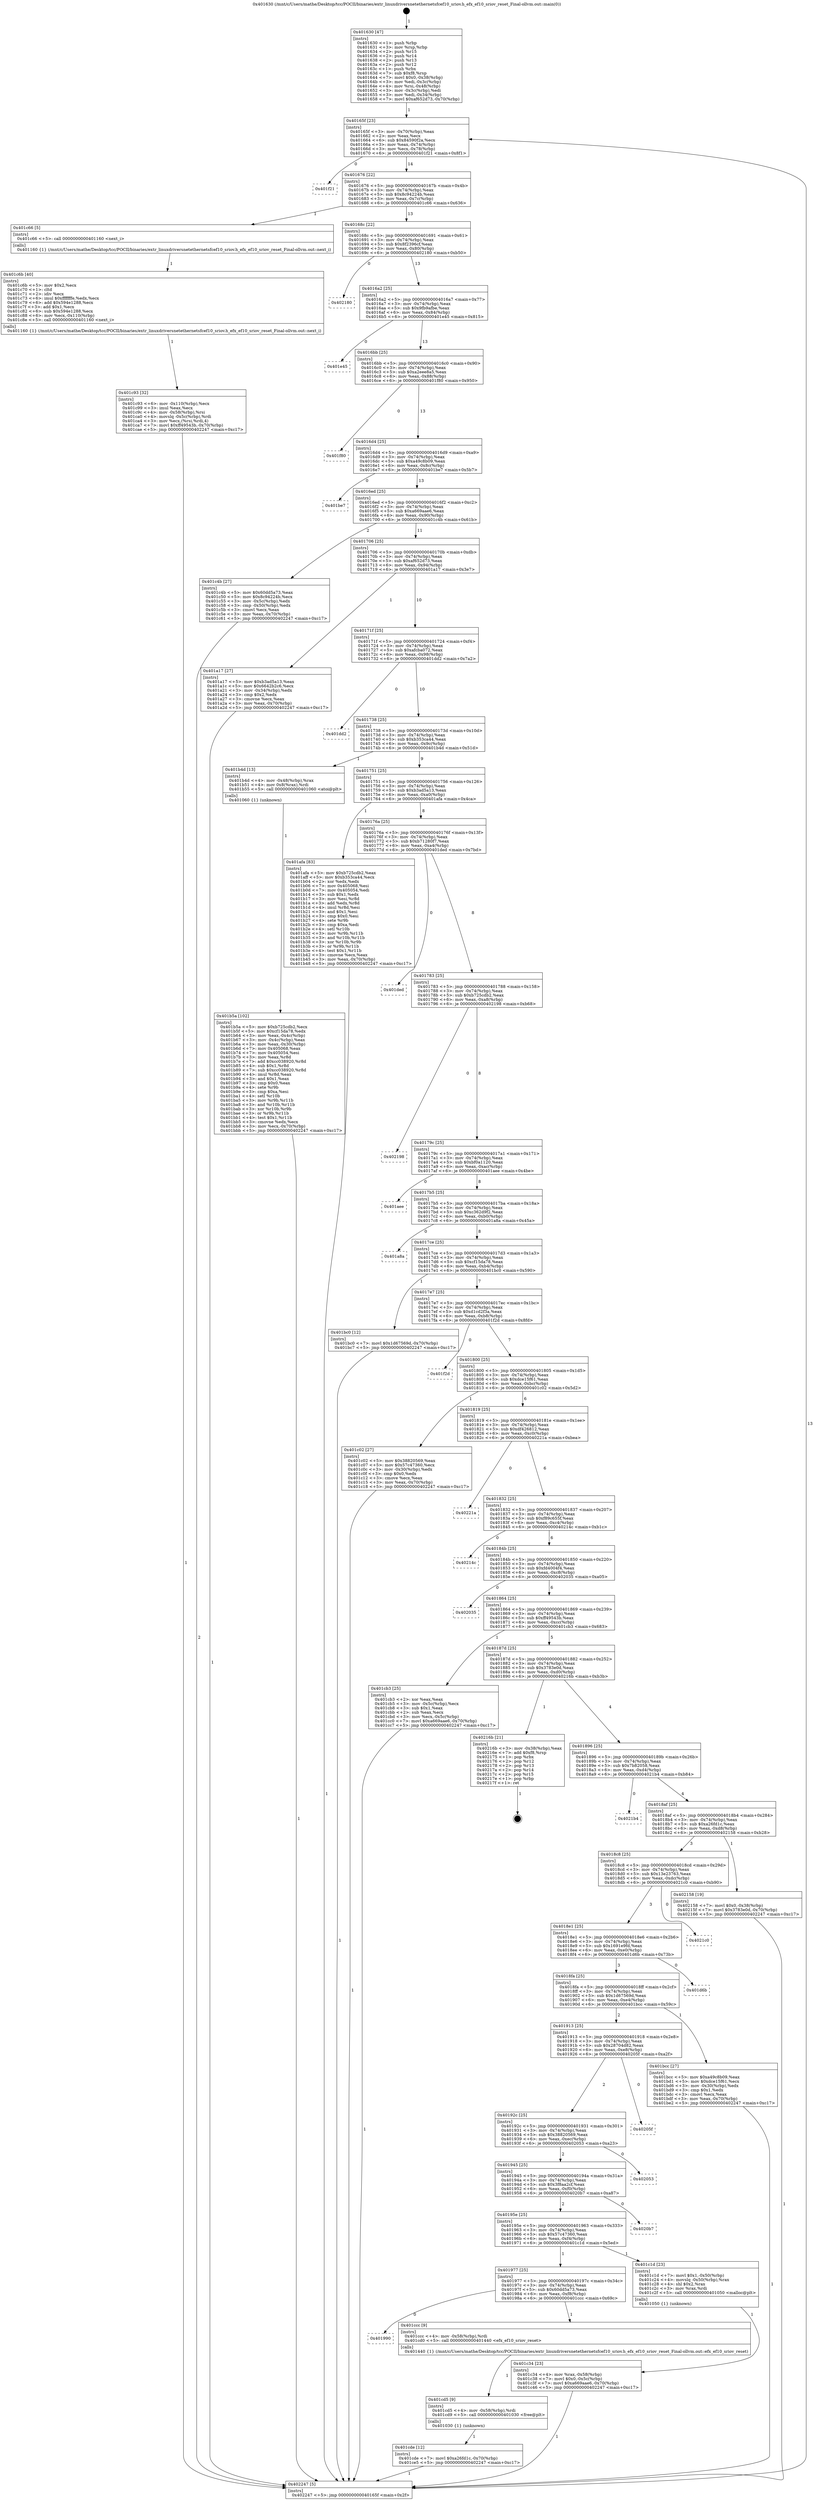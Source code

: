 digraph "0x401630" {
  label = "0x401630 (/mnt/c/Users/mathe/Desktop/tcc/POCII/binaries/extr_linuxdriversnetethernetsfcef10_sriov.h_efx_ef10_sriov_reset_Final-ollvm.out::main(0))"
  labelloc = "t"
  node[shape=record]

  Entry [label="",width=0.3,height=0.3,shape=circle,fillcolor=black,style=filled]
  "0x40165f" [label="{
     0x40165f [23]\l
     | [instrs]\l
     &nbsp;&nbsp;0x40165f \<+3\>: mov -0x70(%rbp),%eax\l
     &nbsp;&nbsp;0x401662 \<+2\>: mov %eax,%ecx\l
     &nbsp;&nbsp;0x401664 \<+6\>: sub $0x84590f2a,%ecx\l
     &nbsp;&nbsp;0x40166a \<+3\>: mov %eax,-0x74(%rbp)\l
     &nbsp;&nbsp;0x40166d \<+3\>: mov %ecx,-0x78(%rbp)\l
     &nbsp;&nbsp;0x401670 \<+6\>: je 0000000000401f21 \<main+0x8f1\>\l
  }"]
  "0x401f21" [label="{
     0x401f21\l
  }", style=dashed]
  "0x401676" [label="{
     0x401676 [22]\l
     | [instrs]\l
     &nbsp;&nbsp;0x401676 \<+5\>: jmp 000000000040167b \<main+0x4b\>\l
     &nbsp;&nbsp;0x40167b \<+3\>: mov -0x74(%rbp),%eax\l
     &nbsp;&nbsp;0x40167e \<+5\>: sub $0x8c94224b,%eax\l
     &nbsp;&nbsp;0x401683 \<+3\>: mov %eax,-0x7c(%rbp)\l
     &nbsp;&nbsp;0x401686 \<+6\>: je 0000000000401c66 \<main+0x636\>\l
  }"]
  Exit [label="",width=0.3,height=0.3,shape=circle,fillcolor=black,style=filled,peripheries=2]
  "0x401c66" [label="{
     0x401c66 [5]\l
     | [instrs]\l
     &nbsp;&nbsp;0x401c66 \<+5\>: call 0000000000401160 \<next_i\>\l
     | [calls]\l
     &nbsp;&nbsp;0x401160 \{1\} (/mnt/c/Users/mathe/Desktop/tcc/POCII/binaries/extr_linuxdriversnetethernetsfcef10_sriov.h_efx_ef10_sriov_reset_Final-ollvm.out::next_i)\l
  }"]
  "0x40168c" [label="{
     0x40168c [22]\l
     | [instrs]\l
     &nbsp;&nbsp;0x40168c \<+5\>: jmp 0000000000401691 \<main+0x61\>\l
     &nbsp;&nbsp;0x401691 \<+3\>: mov -0x74(%rbp),%eax\l
     &nbsp;&nbsp;0x401694 \<+5\>: sub $0x8f2396cf,%eax\l
     &nbsp;&nbsp;0x401699 \<+3\>: mov %eax,-0x80(%rbp)\l
     &nbsp;&nbsp;0x40169c \<+6\>: je 0000000000402180 \<main+0xb50\>\l
  }"]
  "0x401cde" [label="{
     0x401cde [12]\l
     | [instrs]\l
     &nbsp;&nbsp;0x401cde \<+7\>: movl $0xa26fd1c,-0x70(%rbp)\l
     &nbsp;&nbsp;0x401ce5 \<+5\>: jmp 0000000000402247 \<main+0xc17\>\l
  }"]
  "0x402180" [label="{
     0x402180\l
  }", style=dashed]
  "0x4016a2" [label="{
     0x4016a2 [25]\l
     | [instrs]\l
     &nbsp;&nbsp;0x4016a2 \<+5\>: jmp 00000000004016a7 \<main+0x77\>\l
     &nbsp;&nbsp;0x4016a7 \<+3\>: mov -0x74(%rbp),%eax\l
     &nbsp;&nbsp;0x4016aa \<+5\>: sub $0x9fb9afbe,%eax\l
     &nbsp;&nbsp;0x4016af \<+6\>: mov %eax,-0x84(%rbp)\l
     &nbsp;&nbsp;0x4016b5 \<+6\>: je 0000000000401e45 \<main+0x815\>\l
  }"]
  "0x401cd5" [label="{
     0x401cd5 [9]\l
     | [instrs]\l
     &nbsp;&nbsp;0x401cd5 \<+4\>: mov -0x58(%rbp),%rdi\l
     &nbsp;&nbsp;0x401cd9 \<+5\>: call 0000000000401030 \<free@plt\>\l
     | [calls]\l
     &nbsp;&nbsp;0x401030 \{1\} (unknown)\l
  }"]
  "0x401e45" [label="{
     0x401e45\l
  }", style=dashed]
  "0x4016bb" [label="{
     0x4016bb [25]\l
     | [instrs]\l
     &nbsp;&nbsp;0x4016bb \<+5\>: jmp 00000000004016c0 \<main+0x90\>\l
     &nbsp;&nbsp;0x4016c0 \<+3\>: mov -0x74(%rbp),%eax\l
     &nbsp;&nbsp;0x4016c3 \<+5\>: sub $0xa2eee8a5,%eax\l
     &nbsp;&nbsp;0x4016c8 \<+6\>: mov %eax,-0x88(%rbp)\l
     &nbsp;&nbsp;0x4016ce \<+6\>: je 0000000000401f80 \<main+0x950\>\l
  }"]
  "0x401990" [label="{
     0x401990\l
  }", style=dashed]
  "0x401f80" [label="{
     0x401f80\l
  }", style=dashed]
  "0x4016d4" [label="{
     0x4016d4 [25]\l
     | [instrs]\l
     &nbsp;&nbsp;0x4016d4 \<+5\>: jmp 00000000004016d9 \<main+0xa9\>\l
     &nbsp;&nbsp;0x4016d9 \<+3\>: mov -0x74(%rbp),%eax\l
     &nbsp;&nbsp;0x4016dc \<+5\>: sub $0xa49c8b09,%eax\l
     &nbsp;&nbsp;0x4016e1 \<+6\>: mov %eax,-0x8c(%rbp)\l
     &nbsp;&nbsp;0x4016e7 \<+6\>: je 0000000000401be7 \<main+0x5b7\>\l
  }"]
  "0x401ccc" [label="{
     0x401ccc [9]\l
     | [instrs]\l
     &nbsp;&nbsp;0x401ccc \<+4\>: mov -0x58(%rbp),%rdi\l
     &nbsp;&nbsp;0x401cd0 \<+5\>: call 0000000000401440 \<efx_ef10_sriov_reset\>\l
     | [calls]\l
     &nbsp;&nbsp;0x401440 \{1\} (/mnt/c/Users/mathe/Desktop/tcc/POCII/binaries/extr_linuxdriversnetethernetsfcef10_sriov.h_efx_ef10_sriov_reset_Final-ollvm.out::efx_ef10_sriov_reset)\l
  }"]
  "0x401be7" [label="{
     0x401be7\l
  }", style=dashed]
  "0x4016ed" [label="{
     0x4016ed [25]\l
     | [instrs]\l
     &nbsp;&nbsp;0x4016ed \<+5\>: jmp 00000000004016f2 \<main+0xc2\>\l
     &nbsp;&nbsp;0x4016f2 \<+3\>: mov -0x74(%rbp),%eax\l
     &nbsp;&nbsp;0x4016f5 \<+5\>: sub $0xa669aae6,%eax\l
     &nbsp;&nbsp;0x4016fa \<+6\>: mov %eax,-0x90(%rbp)\l
     &nbsp;&nbsp;0x401700 \<+6\>: je 0000000000401c4b \<main+0x61b\>\l
  }"]
  "0x401c93" [label="{
     0x401c93 [32]\l
     | [instrs]\l
     &nbsp;&nbsp;0x401c93 \<+6\>: mov -0x110(%rbp),%ecx\l
     &nbsp;&nbsp;0x401c99 \<+3\>: imul %eax,%ecx\l
     &nbsp;&nbsp;0x401c9c \<+4\>: mov -0x58(%rbp),%rsi\l
     &nbsp;&nbsp;0x401ca0 \<+4\>: movslq -0x5c(%rbp),%rdi\l
     &nbsp;&nbsp;0x401ca4 \<+3\>: mov %ecx,(%rsi,%rdi,4)\l
     &nbsp;&nbsp;0x401ca7 \<+7\>: movl $0xff49543b,-0x70(%rbp)\l
     &nbsp;&nbsp;0x401cae \<+5\>: jmp 0000000000402247 \<main+0xc17\>\l
  }"]
  "0x401c4b" [label="{
     0x401c4b [27]\l
     | [instrs]\l
     &nbsp;&nbsp;0x401c4b \<+5\>: mov $0x60dd5a73,%eax\l
     &nbsp;&nbsp;0x401c50 \<+5\>: mov $0x8c94224b,%ecx\l
     &nbsp;&nbsp;0x401c55 \<+3\>: mov -0x5c(%rbp),%edx\l
     &nbsp;&nbsp;0x401c58 \<+3\>: cmp -0x50(%rbp),%edx\l
     &nbsp;&nbsp;0x401c5b \<+3\>: cmovl %ecx,%eax\l
     &nbsp;&nbsp;0x401c5e \<+3\>: mov %eax,-0x70(%rbp)\l
     &nbsp;&nbsp;0x401c61 \<+5\>: jmp 0000000000402247 \<main+0xc17\>\l
  }"]
  "0x401706" [label="{
     0x401706 [25]\l
     | [instrs]\l
     &nbsp;&nbsp;0x401706 \<+5\>: jmp 000000000040170b \<main+0xdb\>\l
     &nbsp;&nbsp;0x40170b \<+3\>: mov -0x74(%rbp),%eax\l
     &nbsp;&nbsp;0x40170e \<+5\>: sub $0xaf652d73,%eax\l
     &nbsp;&nbsp;0x401713 \<+6\>: mov %eax,-0x94(%rbp)\l
     &nbsp;&nbsp;0x401719 \<+6\>: je 0000000000401a17 \<main+0x3e7\>\l
  }"]
  "0x401c6b" [label="{
     0x401c6b [40]\l
     | [instrs]\l
     &nbsp;&nbsp;0x401c6b \<+5\>: mov $0x2,%ecx\l
     &nbsp;&nbsp;0x401c70 \<+1\>: cltd\l
     &nbsp;&nbsp;0x401c71 \<+2\>: idiv %ecx\l
     &nbsp;&nbsp;0x401c73 \<+6\>: imul $0xfffffffe,%edx,%ecx\l
     &nbsp;&nbsp;0x401c79 \<+6\>: add $0x594e1288,%ecx\l
     &nbsp;&nbsp;0x401c7f \<+3\>: add $0x1,%ecx\l
     &nbsp;&nbsp;0x401c82 \<+6\>: sub $0x594e1288,%ecx\l
     &nbsp;&nbsp;0x401c88 \<+6\>: mov %ecx,-0x110(%rbp)\l
     &nbsp;&nbsp;0x401c8e \<+5\>: call 0000000000401160 \<next_i\>\l
     | [calls]\l
     &nbsp;&nbsp;0x401160 \{1\} (/mnt/c/Users/mathe/Desktop/tcc/POCII/binaries/extr_linuxdriversnetethernetsfcef10_sriov.h_efx_ef10_sriov_reset_Final-ollvm.out::next_i)\l
  }"]
  "0x401a17" [label="{
     0x401a17 [27]\l
     | [instrs]\l
     &nbsp;&nbsp;0x401a17 \<+5\>: mov $0xb3ad5a13,%eax\l
     &nbsp;&nbsp;0x401a1c \<+5\>: mov $0x6642b2c6,%ecx\l
     &nbsp;&nbsp;0x401a21 \<+3\>: mov -0x34(%rbp),%edx\l
     &nbsp;&nbsp;0x401a24 \<+3\>: cmp $0x2,%edx\l
     &nbsp;&nbsp;0x401a27 \<+3\>: cmovne %ecx,%eax\l
     &nbsp;&nbsp;0x401a2a \<+3\>: mov %eax,-0x70(%rbp)\l
     &nbsp;&nbsp;0x401a2d \<+5\>: jmp 0000000000402247 \<main+0xc17\>\l
  }"]
  "0x40171f" [label="{
     0x40171f [25]\l
     | [instrs]\l
     &nbsp;&nbsp;0x40171f \<+5\>: jmp 0000000000401724 \<main+0xf4\>\l
     &nbsp;&nbsp;0x401724 \<+3\>: mov -0x74(%rbp),%eax\l
     &nbsp;&nbsp;0x401727 \<+5\>: sub $0xafcba072,%eax\l
     &nbsp;&nbsp;0x40172c \<+6\>: mov %eax,-0x98(%rbp)\l
     &nbsp;&nbsp;0x401732 \<+6\>: je 0000000000401dd2 \<main+0x7a2\>\l
  }"]
  "0x402247" [label="{
     0x402247 [5]\l
     | [instrs]\l
     &nbsp;&nbsp;0x402247 \<+5\>: jmp 000000000040165f \<main+0x2f\>\l
  }"]
  "0x401630" [label="{
     0x401630 [47]\l
     | [instrs]\l
     &nbsp;&nbsp;0x401630 \<+1\>: push %rbp\l
     &nbsp;&nbsp;0x401631 \<+3\>: mov %rsp,%rbp\l
     &nbsp;&nbsp;0x401634 \<+2\>: push %r15\l
     &nbsp;&nbsp;0x401636 \<+2\>: push %r14\l
     &nbsp;&nbsp;0x401638 \<+2\>: push %r13\l
     &nbsp;&nbsp;0x40163a \<+2\>: push %r12\l
     &nbsp;&nbsp;0x40163c \<+1\>: push %rbx\l
     &nbsp;&nbsp;0x40163d \<+7\>: sub $0xf8,%rsp\l
     &nbsp;&nbsp;0x401644 \<+7\>: movl $0x0,-0x38(%rbp)\l
     &nbsp;&nbsp;0x40164b \<+3\>: mov %edi,-0x3c(%rbp)\l
     &nbsp;&nbsp;0x40164e \<+4\>: mov %rsi,-0x48(%rbp)\l
     &nbsp;&nbsp;0x401652 \<+3\>: mov -0x3c(%rbp),%edi\l
     &nbsp;&nbsp;0x401655 \<+3\>: mov %edi,-0x34(%rbp)\l
     &nbsp;&nbsp;0x401658 \<+7\>: movl $0xaf652d73,-0x70(%rbp)\l
  }"]
  "0x401c34" [label="{
     0x401c34 [23]\l
     | [instrs]\l
     &nbsp;&nbsp;0x401c34 \<+4\>: mov %rax,-0x58(%rbp)\l
     &nbsp;&nbsp;0x401c38 \<+7\>: movl $0x0,-0x5c(%rbp)\l
     &nbsp;&nbsp;0x401c3f \<+7\>: movl $0xa669aae6,-0x70(%rbp)\l
     &nbsp;&nbsp;0x401c46 \<+5\>: jmp 0000000000402247 \<main+0xc17\>\l
  }"]
  "0x401dd2" [label="{
     0x401dd2\l
  }", style=dashed]
  "0x401738" [label="{
     0x401738 [25]\l
     | [instrs]\l
     &nbsp;&nbsp;0x401738 \<+5\>: jmp 000000000040173d \<main+0x10d\>\l
     &nbsp;&nbsp;0x40173d \<+3\>: mov -0x74(%rbp),%eax\l
     &nbsp;&nbsp;0x401740 \<+5\>: sub $0xb353ca44,%eax\l
     &nbsp;&nbsp;0x401745 \<+6\>: mov %eax,-0x9c(%rbp)\l
     &nbsp;&nbsp;0x40174b \<+6\>: je 0000000000401b4d \<main+0x51d\>\l
  }"]
  "0x401977" [label="{
     0x401977 [25]\l
     | [instrs]\l
     &nbsp;&nbsp;0x401977 \<+5\>: jmp 000000000040197c \<main+0x34c\>\l
     &nbsp;&nbsp;0x40197c \<+3\>: mov -0x74(%rbp),%eax\l
     &nbsp;&nbsp;0x40197f \<+5\>: sub $0x60dd5a73,%eax\l
     &nbsp;&nbsp;0x401984 \<+6\>: mov %eax,-0xf8(%rbp)\l
     &nbsp;&nbsp;0x40198a \<+6\>: je 0000000000401ccc \<main+0x69c\>\l
  }"]
  "0x401b4d" [label="{
     0x401b4d [13]\l
     | [instrs]\l
     &nbsp;&nbsp;0x401b4d \<+4\>: mov -0x48(%rbp),%rax\l
     &nbsp;&nbsp;0x401b51 \<+4\>: mov 0x8(%rax),%rdi\l
     &nbsp;&nbsp;0x401b55 \<+5\>: call 0000000000401060 \<atoi@plt\>\l
     | [calls]\l
     &nbsp;&nbsp;0x401060 \{1\} (unknown)\l
  }"]
  "0x401751" [label="{
     0x401751 [25]\l
     | [instrs]\l
     &nbsp;&nbsp;0x401751 \<+5\>: jmp 0000000000401756 \<main+0x126\>\l
     &nbsp;&nbsp;0x401756 \<+3\>: mov -0x74(%rbp),%eax\l
     &nbsp;&nbsp;0x401759 \<+5\>: sub $0xb3ad5a13,%eax\l
     &nbsp;&nbsp;0x40175e \<+6\>: mov %eax,-0xa0(%rbp)\l
     &nbsp;&nbsp;0x401764 \<+6\>: je 0000000000401afa \<main+0x4ca\>\l
  }"]
  "0x401c1d" [label="{
     0x401c1d [23]\l
     | [instrs]\l
     &nbsp;&nbsp;0x401c1d \<+7\>: movl $0x1,-0x50(%rbp)\l
     &nbsp;&nbsp;0x401c24 \<+4\>: movslq -0x50(%rbp),%rax\l
     &nbsp;&nbsp;0x401c28 \<+4\>: shl $0x2,%rax\l
     &nbsp;&nbsp;0x401c2c \<+3\>: mov %rax,%rdi\l
     &nbsp;&nbsp;0x401c2f \<+5\>: call 0000000000401050 \<malloc@plt\>\l
     | [calls]\l
     &nbsp;&nbsp;0x401050 \{1\} (unknown)\l
  }"]
  "0x401afa" [label="{
     0x401afa [83]\l
     | [instrs]\l
     &nbsp;&nbsp;0x401afa \<+5\>: mov $0xb725cdb2,%eax\l
     &nbsp;&nbsp;0x401aff \<+5\>: mov $0xb353ca44,%ecx\l
     &nbsp;&nbsp;0x401b04 \<+2\>: xor %edx,%edx\l
     &nbsp;&nbsp;0x401b06 \<+7\>: mov 0x405068,%esi\l
     &nbsp;&nbsp;0x401b0d \<+7\>: mov 0x405054,%edi\l
     &nbsp;&nbsp;0x401b14 \<+3\>: sub $0x1,%edx\l
     &nbsp;&nbsp;0x401b17 \<+3\>: mov %esi,%r8d\l
     &nbsp;&nbsp;0x401b1a \<+3\>: add %edx,%r8d\l
     &nbsp;&nbsp;0x401b1d \<+4\>: imul %r8d,%esi\l
     &nbsp;&nbsp;0x401b21 \<+3\>: and $0x1,%esi\l
     &nbsp;&nbsp;0x401b24 \<+3\>: cmp $0x0,%esi\l
     &nbsp;&nbsp;0x401b27 \<+4\>: sete %r9b\l
     &nbsp;&nbsp;0x401b2b \<+3\>: cmp $0xa,%edi\l
     &nbsp;&nbsp;0x401b2e \<+4\>: setl %r10b\l
     &nbsp;&nbsp;0x401b32 \<+3\>: mov %r9b,%r11b\l
     &nbsp;&nbsp;0x401b35 \<+3\>: and %r10b,%r11b\l
     &nbsp;&nbsp;0x401b38 \<+3\>: xor %r10b,%r9b\l
     &nbsp;&nbsp;0x401b3b \<+3\>: or %r9b,%r11b\l
     &nbsp;&nbsp;0x401b3e \<+4\>: test $0x1,%r11b\l
     &nbsp;&nbsp;0x401b42 \<+3\>: cmovne %ecx,%eax\l
     &nbsp;&nbsp;0x401b45 \<+3\>: mov %eax,-0x70(%rbp)\l
     &nbsp;&nbsp;0x401b48 \<+5\>: jmp 0000000000402247 \<main+0xc17\>\l
  }"]
  "0x40176a" [label="{
     0x40176a [25]\l
     | [instrs]\l
     &nbsp;&nbsp;0x40176a \<+5\>: jmp 000000000040176f \<main+0x13f\>\l
     &nbsp;&nbsp;0x40176f \<+3\>: mov -0x74(%rbp),%eax\l
     &nbsp;&nbsp;0x401772 \<+5\>: sub $0xb71280f7,%eax\l
     &nbsp;&nbsp;0x401777 \<+6\>: mov %eax,-0xa4(%rbp)\l
     &nbsp;&nbsp;0x40177d \<+6\>: je 0000000000401ded \<main+0x7bd\>\l
  }"]
  "0x401b5a" [label="{
     0x401b5a [102]\l
     | [instrs]\l
     &nbsp;&nbsp;0x401b5a \<+5\>: mov $0xb725cdb2,%ecx\l
     &nbsp;&nbsp;0x401b5f \<+5\>: mov $0xcf15da78,%edx\l
     &nbsp;&nbsp;0x401b64 \<+3\>: mov %eax,-0x4c(%rbp)\l
     &nbsp;&nbsp;0x401b67 \<+3\>: mov -0x4c(%rbp),%eax\l
     &nbsp;&nbsp;0x401b6a \<+3\>: mov %eax,-0x30(%rbp)\l
     &nbsp;&nbsp;0x401b6d \<+7\>: mov 0x405068,%eax\l
     &nbsp;&nbsp;0x401b74 \<+7\>: mov 0x405054,%esi\l
     &nbsp;&nbsp;0x401b7b \<+3\>: mov %eax,%r8d\l
     &nbsp;&nbsp;0x401b7e \<+7\>: add $0xcc038920,%r8d\l
     &nbsp;&nbsp;0x401b85 \<+4\>: sub $0x1,%r8d\l
     &nbsp;&nbsp;0x401b89 \<+7\>: sub $0xcc038920,%r8d\l
     &nbsp;&nbsp;0x401b90 \<+4\>: imul %r8d,%eax\l
     &nbsp;&nbsp;0x401b94 \<+3\>: and $0x1,%eax\l
     &nbsp;&nbsp;0x401b97 \<+3\>: cmp $0x0,%eax\l
     &nbsp;&nbsp;0x401b9a \<+4\>: sete %r9b\l
     &nbsp;&nbsp;0x401b9e \<+3\>: cmp $0xa,%esi\l
     &nbsp;&nbsp;0x401ba1 \<+4\>: setl %r10b\l
     &nbsp;&nbsp;0x401ba5 \<+3\>: mov %r9b,%r11b\l
     &nbsp;&nbsp;0x401ba8 \<+3\>: and %r10b,%r11b\l
     &nbsp;&nbsp;0x401bab \<+3\>: xor %r10b,%r9b\l
     &nbsp;&nbsp;0x401bae \<+3\>: or %r9b,%r11b\l
     &nbsp;&nbsp;0x401bb1 \<+4\>: test $0x1,%r11b\l
     &nbsp;&nbsp;0x401bb5 \<+3\>: cmovne %edx,%ecx\l
     &nbsp;&nbsp;0x401bb8 \<+3\>: mov %ecx,-0x70(%rbp)\l
     &nbsp;&nbsp;0x401bbb \<+5\>: jmp 0000000000402247 \<main+0xc17\>\l
  }"]
  "0x40195e" [label="{
     0x40195e [25]\l
     | [instrs]\l
     &nbsp;&nbsp;0x40195e \<+5\>: jmp 0000000000401963 \<main+0x333\>\l
     &nbsp;&nbsp;0x401963 \<+3\>: mov -0x74(%rbp),%eax\l
     &nbsp;&nbsp;0x401966 \<+5\>: sub $0x57c47360,%eax\l
     &nbsp;&nbsp;0x40196b \<+6\>: mov %eax,-0xf4(%rbp)\l
     &nbsp;&nbsp;0x401971 \<+6\>: je 0000000000401c1d \<main+0x5ed\>\l
  }"]
  "0x401ded" [label="{
     0x401ded\l
  }", style=dashed]
  "0x401783" [label="{
     0x401783 [25]\l
     | [instrs]\l
     &nbsp;&nbsp;0x401783 \<+5\>: jmp 0000000000401788 \<main+0x158\>\l
     &nbsp;&nbsp;0x401788 \<+3\>: mov -0x74(%rbp),%eax\l
     &nbsp;&nbsp;0x40178b \<+5\>: sub $0xb725cdb2,%eax\l
     &nbsp;&nbsp;0x401790 \<+6\>: mov %eax,-0xa8(%rbp)\l
     &nbsp;&nbsp;0x401796 \<+6\>: je 0000000000402198 \<main+0xb68\>\l
  }"]
  "0x4020b7" [label="{
     0x4020b7\l
  }", style=dashed]
  "0x402198" [label="{
     0x402198\l
  }", style=dashed]
  "0x40179c" [label="{
     0x40179c [25]\l
     | [instrs]\l
     &nbsp;&nbsp;0x40179c \<+5\>: jmp 00000000004017a1 \<main+0x171\>\l
     &nbsp;&nbsp;0x4017a1 \<+3\>: mov -0x74(%rbp),%eax\l
     &nbsp;&nbsp;0x4017a4 \<+5\>: sub $0xbf0a1120,%eax\l
     &nbsp;&nbsp;0x4017a9 \<+6\>: mov %eax,-0xac(%rbp)\l
     &nbsp;&nbsp;0x4017af \<+6\>: je 0000000000401aee \<main+0x4be\>\l
  }"]
  "0x401945" [label="{
     0x401945 [25]\l
     | [instrs]\l
     &nbsp;&nbsp;0x401945 \<+5\>: jmp 000000000040194a \<main+0x31a\>\l
     &nbsp;&nbsp;0x40194a \<+3\>: mov -0x74(%rbp),%eax\l
     &nbsp;&nbsp;0x40194d \<+5\>: sub $0x3f8aa2cf,%eax\l
     &nbsp;&nbsp;0x401952 \<+6\>: mov %eax,-0xf0(%rbp)\l
     &nbsp;&nbsp;0x401958 \<+6\>: je 00000000004020b7 \<main+0xa87\>\l
  }"]
  "0x401aee" [label="{
     0x401aee\l
  }", style=dashed]
  "0x4017b5" [label="{
     0x4017b5 [25]\l
     | [instrs]\l
     &nbsp;&nbsp;0x4017b5 \<+5\>: jmp 00000000004017ba \<main+0x18a\>\l
     &nbsp;&nbsp;0x4017ba \<+3\>: mov -0x74(%rbp),%eax\l
     &nbsp;&nbsp;0x4017bd \<+5\>: sub $0xc362d9f2,%eax\l
     &nbsp;&nbsp;0x4017c2 \<+6\>: mov %eax,-0xb0(%rbp)\l
     &nbsp;&nbsp;0x4017c8 \<+6\>: je 0000000000401a8a \<main+0x45a\>\l
  }"]
  "0x402053" [label="{
     0x402053\l
  }", style=dashed]
  "0x401a8a" [label="{
     0x401a8a\l
  }", style=dashed]
  "0x4017ce" [label="{
     0x4017ce [25]\l
     | [instrs]\l
     &nbsp;&nbsp;0x4017ce \<+5\>: jmp 00000000004017d3 \<main+0x1a3\>\l
     &nbsp;&nbsp;0x4017d3 \<+3\>: mov -0x74(%rbp),%eax\l
     &nbsp;&nbsp;0x4017d6 \<+5\>: sub $0xcf15da78,%eax\l
     &nbsp;&nbsp;0x4017db \<+6\>: mov %eax,-0xb4(%rbp)\l
     &nbsp;&nbsp;0x4017e1 \<+6\>: je 0000000000401bc0 \<main+0x590\>\l
  }"]
  "0x40192c" [label="{
     0x40192c [25]\l
     | [instrs]\l
     &nbsp;&nbsp;0x40192c \<+5\>: jmp 0000000000401931 \<main+0x301\>\l
     &nbsp;&nbsp;0x401931 \<+3\>: mov -0x74(%rbp),%eax\l
     &nbsp;&nbsp;0x401934 \<+5\>: sub $0x38820569,%eax\l
     &nbsp;&nbsp;0x401939 \<+6\>: mov %eax,-0xec(%rbp)\l
     &nbsp;&nbsp;0x40193f \<+6\>: je 0000000000402053 \<main+0xa23\>\l
  }"]
  "0x401bc0" [label="{
     0x401bc0 [12]\l
     | [instrs]\l
     &nbsp;&nbsp;0x401bc0 \<+7\>: movl $0x1d67569d,-0x70(%rbp)\l
     &nbsp;&nbsp;0x401bc7 \<+5\>: jmp 0000000000402247 \<main+0xc17\>\l
  }"]
  "0x4017e7" [label="{
     0x4017e7 [25]\l
     | [instrs]\l
     &nbsp;&nbsp;0x4017e7 \<+5\>: jmp 00000000004017ec \<main+0x1bc\>\l
     &nbsp;&nbsp;0x4017ec \<+3\>: mov -0x74(%rbp),%eax\l
     &nbsp;&nbsp;0x4017ef \<+5\>: sub $0xd1cd2f3a,%eax\l
     &nbsp;&nbsp;0x4017f4 \<+6\>: mov %eax,-0xb8(%rbp)\l
     &nbsp;&nbsp;0x4017fa \<+6\>: je 0000000000401f2d \<main+0x8fd\>\l
  }"]
  "0x40205f" [label="{
     0x40205f\l
  }", style=dashed]
  "0x401f2d" [label="{
     0x401f2d\l
  }", style=dashed]
  "0x401800" [label="{
     0x401800 [25]\l
     | [instrs]\l
     &nbsp;&nbsp;0x401800 \<+5\>: jmp 0000000000401805 \<main+0x1d5\>\l
     &nbsp;&nbsp;0x401805 \<+3\>: mov -0x74(%rbp),%eax\l
     &nbsp;&nbsp;0x401808 \<+5\>: sub $0xdce15f61,%eax\l
     &nbsp;&nbsp;0x40180d \<+6\>: mov %eax,-0xbc(%rbp)\l
     &nbsp;&nbsp;0x401813 \<+6\>: je 0000000000401c02 \<main+0x5d2\>\l
  }"]
  "0x401913" [label="{
     0x401913 [25]\l
     | [instrs]\l
     &nbsp;&nbsp;0x401913 \<+5\>: jmp 0000000000401918 \<main+0x2e8\>\l
     &nbsp;&nbsp;0x401918 \<+3\>: mov -0x74(%rbp),%eax\l
     &nbsp;&nbsp;0x40191b \<+5\>: sub $0x28704d82,%eax\l
     &nbsp;&nbsp;0x401920 \<+6\>: mov %eax,-0xe8(%rbp)\l
     &nbsp;&nbsp;0x401926 \<+6\>: je 000000000040205f \<main+0xa2f\>\l
  }"]
  "0x401c02" [label="{
     0x401c02 [27]\l
     | [instrs]\l
     &nbsp;&nbsp;0x401c02 \<+5\>: mov $0x38820569,%eax\l
     &nbsp;&nbsp;0x401c07 \<+5\>: mov $0x57c47360,%ecx\l
     &nbsp;&nbsp;0x401c0c \<+3\>: mov -0x30(%rbp),%edx\l
     &nbsp;&nbsp;0x401c0f \<+3\>: cmp $0x0,%edx\l
     &nbsp;&nbsp;0x401c12 \<+3\>: cmove %ecx,%eax\l
     &nbsp;&nbsp;0x401c15 \<+3\>: mov %eax,-0x70(%rbp)\l
     &nbsp;&nbsp;0x401c18 \<+5\>: jmp 0000000000402247 \<main+0xc17\>\l
  }"]
  "0x401819" [label="{
     0x401819 [25]\l
     | [instrs]\l
     &nbsp;&nbsp;0x401819 \<+5\>: jmp 000000000040181e \<main+0x1ee\>\l
     &nbsp;&nbsp;0x40181e \<+3\>: mov -0x74(%rbp),%eax\l
     &nbsp;&nbsp;0x401821 \<+5\>: sub $0xdf426812,%eax\l
     &nbsp;&nbsp;0x401826 \<+6\>: mov %eax,-0xc0(%rbp)\l
     &nbsp;&nbsp;0x40182c \<+6\>: je 000000000040221a \<main+0xbea\>\l
  }"]
  "0x401bcc" [label="{
     0x401bcc [27]\l
     | [instrs]\l
     &nbsp;&nbsp;0x401bcc \<+5\>: mov $0xa49c8b09,%eax\l
     &nbsp;&nbsp;0x401bd1 \<+5\>: mov $0xdce15f61,%ecx\l
     &nbsp;&nbsp;0x401bd6 \<+3\>: mov -0x30(%rbp),%edx\l
     &nbsp;&nbsp;0x401bd9 \<+3\>: cmp $0x1,%edx\l
     &nbsp;&nbsp;0x401bdc \<+3\>: cmovl %ecx,%eax\l
     &nbsp;&nbsp;0x401bdf \<+3\>: mov %eax,-0x70(%rbp)\l
     &nbsp;&nbsp;0x401be2 \<+5\>: jmp 0000000000402247 \<main+0xc17\>\l
  }"]
  "0x40221a" [label="{
     0x40221a\l
  }", style=dashed]
  "0x401832" [label="{
     0x401832 [25]\l
     | [instrs]\l
     &nbsp;&nbsp;0x401832 \<+5\>: jmp 0000000000401837 \<main+0x207\>\l
     &nbsp;&nbsp;0x401837 \<+3\>: mov -0x74(%rbp),%eax\l
     &nbsp;&nbsp;0x40183a \<+5\>: sub $0xf89c655f,%eax\l
     &nbsp;&nbsp;0x40183f \<+6\>: mov %eax,-0xc4(%rbp)\l
     &nbsp;&nbsp;0x401845 \<+6\>: je 000000000040214c \<main+0xb1c\>\l
  }"]
  "0x4018fa" [label="{
     0x4018fa [25]\l
     | [instrs]\l
     &nbsp;&nbsp;0x4018fa \<+5\>: jmp 00000000004018ff \<main+0x2cf\>\l
     &nbsp;&nbsp;0x4018ff \<+3\>: mov -0x74(%rbp),%eax\l
     &nbsp;&nbsp;0x401902 \<+5\>: sub $0x1d67569d,%eax\l
     &nbsp;&nbsp;0x401907 \<+6\>: mov %eax,-0xe4(%rbp)\l
     &nbsp;&nbsp;0x40190d \<+6\>: je 0000000000401bcc \<main+0x59c\>\l
  }"]
  "0x40214c" [label="{
     0x40214c\l
  }", style=dashed]
  "0x40184b" [label="{
     0x40184b [25]\l
     | [instrs]\l
     &nbsp;&nbsp;0x40184b \<+5\>: jmp 0000000000401850 \<main+0x220\>\l
     &nbsp;&nbsp;0x401850 \<+3\>: mov -0x74(%rbp),%eax\l
     &nbsp;&nbsp;0x401853 \<+5\>: sub $0xfd4004f4,%eax\l
     &nbsp;&nbsp;0x401858 \<+6\>: mov %eax,-0xc8(%rbp)\l
     &nbsp;&nbsp;0x40185e \<+6\>: je 0000000000402035 \<main+0xa05\>\l
  }"]
  "0x401d6b" [label="{
     0x401d6b\l
  }", style=dashed]
  "0x402035" [label="{
     0x402035\l
  }", style=dashed]
  "0x401864" [label="{
     0x401864 [25]\l
     | [instrs]\l
     &nbsp;&nbsp;0x401864 \<+5\>: jmp 0000000000401869 \<main+0x239\>\l
     &nbsp;&nbsp;0x401869 \<+3\>: mov -0x74(%rbp),%eax\l
     &nbsp;&nbsp;0x40186c \<+5\>: sub $0xff49543b,%eax\l
     &nbsp;&nbsp;0x401871 \<+6\>: mov %eax,-0xcc(%rbp)\l
     &nbsp;&nbsp;0x401877 \<+6\>: je 0000000000401cb3 \<main+0x683\>\l
  }"]
  "0x4018e1" [label="{
     0x4018e1 [25]\l
     | [instrs]\l
     &nbsp;&nbsp;0x4018e1 \<+5\>: jmp 00000000004018e6 \<main+0x2b6\>\l
     &nbsp;&nbsp;0x4018e6 \<+3\>: mov -0x74(%rbp),%eax\l
     &nbsp;&nbsp;0x4018e9 \<+5\>: sub $0x1691e9fd,%eax\l
     &nbsp;&nbsp;0x4018ee \<+6\>: mov %eax,-0xe0(%rbp)\l
     &nbsp;&nbsp;0x4018f4 \<+6\>: je 0000000000401d6b \<main+0x73b\>\l
  }"]
  "0x401cb3" [label="{
     0x401cb3 [25]\l
     | [instrs]\l
     &nbsp;&nbsp;0x401cb3 \<+2\>: xor %eax,%eax\l
     &nbsp;&nbsp;0x401cb5 \<+3\>: mov -0x5c(%rbp),%ecx\l
     &nbsp;&nbsp;0x401cb8 \<+3\>: sub $0x1,%eax\l
     &nbsp;&nbsp;0x401cbb \<+2\>: sub %eax,%ecx\l
     &nbsp;&nbsp;0x401cbd \<+3\>: mov %ecx,-0x5c(%rbp)\l
     &nbsp;&nbsp;0x401cc0 \<+7\>: movl $0xa669aae6,-0x70(%rbp)\l
     &nbsp;&nbsp;0x401cc7 \<+5\>: jmp 0000000000402247 \<main+0xc17\>\l
  }"]
  "0x40187d" [label="{
     0x40187d [25]\l
     | [instrs]\l
     &nbsp;&nbsp;0x40187d \<+5\>: jmp 0000000000401882 \<main+0x252\>\l
     &nbsp;&nbsp;0x401882 \<+3\>: mov -0x74(%rbp),%eax\l
     &nbsp;&nbsp;0x401885 \<+5\>: sub $0x3783e0d,%eax\l
     &nbsp;&nbsp;0x40188a \<+6\>: mov %eax,-0xd0(%rbp)\l
     &nbsp;&nbsp;0x401890 \<+6\>: je 000000000040216b \<main+0xb3b\>\l
  }"]
  "0x4021c0" [label="{
     0x4021c0\l
  }", style=dashed]
  "0x40216b" [label="{
     0x40216b [21]\l
     | [instrs]\l
     &nbsp;&nbsp;0x40216b \<+3\>: mov -0x38(%rbp),%eax\l
     &nbsp;&nbsp;0x40216e \<+7\>: add $0xf8,%rsp\l
     &nbsp;&nbsp;0x402175 \<+1\>: pop %rbx\l
     &nbsp;&nbsp;0x402176 \<+2\>: pop %r12\l
     &nbsp;&nbsp;0x402178 \<+2\>: pop %r13\l
     &nbsp;&nbsp;0x40217a \<+2\>: pop %r14\l
     &nbsp;&nbsp;0x40217c \<+2\>: pop %r15\l
     &nbsp;&nbsp;0x40217e \<+1\>: pop %rbp\l
     &nbsp;&nbsp;0x40217f \<+1\>: ret\l
  }"]
  "0x401896" [label="{
     0x401896 [25]\l
     | [instrs]\l
     &nbsp;&nbsp;0x401896 \<+5\>: jmp 000000000040189b \<main+0x26b\>\l
     &nbsp;&nbsp;0x40189b \<+3\>: mov -0x74(%rbp),%eax\l
     &nbsp;&nbsp;0x40189e \<+5\>: sub $0x7b82058,%eax\l
     &nbsp;&nbsp;0x4018a3 \<+6\>: mov %eax,-0xd4(%rbp)\l
     &nbsp;&nbsp;0x4018a9 \<+6\>: je 00000000004021b4 \<main+0xb84\>\l
  }"]
  "0x4018c8" [label="{
     0x4018c8 [25]\l
     | [instrs]\l
     &nbsp;&nbsp;0x4018c8 \<+5\>: jmp 00000000004018cd \<main+0x29d\>\l
     &nbsp;&nbsp;0x4018cd \<+3\>: mov -0x74(%rbp),%eax\l
     &nbsp;&nbsp;0x4018d0 \<+5\>: sub $0x13e23763,%eax\l
     &nbsp;&nbsp;0x4018d5 \<+6\>: mov %eax,-0xdc(%rbp)\l
     &nbsp;&nbsp;0x4018db \<+6\>: je 00000000004021c0 \<main+0xb90\>\l
  }"]
  "0x4021b4" [label="{
     0x4021b4\l
  }", style=dashed]
  "0x4018af" [label="{
     0x4018af [25]\l
     | [instrs]\l
     &nbsp;&nbsp;0x4018af \<+5\>: jmp 00000000004018b4 \<main+0x284\>\l
     &nbsp;&nbsp;0x4018b4 \<+3\>: mov -0x74(%rbp),%eax\l
     &nbsp;&nbsp;0x4018b7 \<+5\>: sub $0xa26fd1c,%eax\l
     &nbsp;&nbsp;0x4018bc \<+6\>: mov %eax,-0xd8(%rbp)\l
     &nbsp;&nbsp;0x4018c2 \<+6\>: je 0000000000402158 \<main+0xb28\>\l
  }"]
  "0x402158" [label="{
     0x402158 [19]\l
     | [instrs]\l
     &nbsp;&nbsp;0x402158 \<+7\>: movl $0x0,-0x38(%rbp)\l
     &nbsp;&nbsp;0x40215f \<+7\>: movl $0x3783e0d,-0x70(%rbp)\l
     &nbsp;&nbsp;0x402166 \<+5\>: jmp 0000000000402247 \<main+0xc17\>\l
  }"]
  Entry -> "0x401630" [label=" 1"]
  "0x40165f" -> "0x401f21" [label=" 0"]
  "0x40165f" -> "0x401676" [label=" 14"]
  "0x40216b" -> Exit [label=" 1"]
  "0x401676" -> "0x401c66" [label=" 1"]
  "0x401676" -> "0x40168c" [label=" 13"]
  "0x402158" -> "0x402247" [label=" 1"]
  "0x40168c" -> "0x402180" [label=" 0"]
  "0x40168c" -> "0x4016a2" [label=" 13"]
  "0x401cde" -> "0x402247" [label=" 1"]
  "0x4016a2" -> "0x401e45" [label=" 0"]
  "0x4016a2" -> "0x4016bb" [label=" 13"]
  "0x401cd5" -> "0x401cde" [label=" 1"]
  "0x4016bb" -> "0x401f80" [label=" 0"]
  "0x4016bb" -> "0x4016d4" [label=" 13"]
  "0x401ccc" -> "0x401cd5" [label=" 1"]
  "0x4016d4" -> "0x401be7" [label=" 0"]
  "0x4016d4" -> "0x4016ed" [label=" 13"]
  "0x401977" -> "0x401990" [label=" 0"]
  "0x4016ed" -> "0x401c4b" [label=" 2"]
  "0x4016ed" -> "0x401706" [label=" 11"]
  "0x401977" -> "0x401ccc" [label=" 1"]
  "0x401706" -> "0x401a17" [label=" 1"]
  "0x401706" -> "0x40171f" [label=" 10"]
  "0x401a17" -> "0x402247" [label=" 1"]
  "0x401630" -> "0x40165f" [label=" 1"]
  "0x402247" -> "0x40165f" [label=" 13"]
  "0x401cb3" -> "0x402247" [label=" 1"]
  "0x40171f" -> "0x401dd2" [label=" 0"]
  "0x40171f" -> "0x401738" [label=" 10"]
  "0x401c93" -> "0x402247" [label=" 1"]
  "0x401738" -> "0x401b4d" [label=" 1"]
  "0x401738" -> "0x401751" [label=" 9"]
  "0x401c6b" -> "0x401c93" [label=" 1"]
  "0x401751" -> "0x401afa" [label=" 1"]
  "0x401751" -> "0x40176a" [label=" 8"]
  "0x401afa" -> "0x402247" [label=" 1"]
  "0x401b4d" -> "0x401b5a" [label=" 1"]
  "0x401b5a" -> "0x402247" [label=" 1"]
  "0x401c66" -> "0x401c6b" [label=" 1"]
  "0x40176a" -> "0x401ded" [label=" 0"]
  "0x40176a" -> "0x401783" [label=" 8"]
  "0x401c34" -> "0x402247" [label=" 1"]
  "0x401783" -> "0x402198" [label=" 0"]
  "0x401783" -> "0x40179c" [label=" 8"]
  "0x401c1d" -> "0x401c34" [label=" 1"]
  "0x40179c" -> "0x401aee" [label=" 0"]
  "0x40179c" -> "0x4017b5" [label=" 8"]
  "0x40195e" -> "0x401c1d" [label=" 1"]
  "0x4017b5" -> "0x401a8a" [label=" 0"]
  "0x4017b5" -> "0x4017ce" [label=" 8"]
  "0x401c4b" -> "0x402247" [label=" 2"]
  "0x4017ce" -> "0x401bc0" [label=" 1"]
  "0x4017ce" -> "0x4017e7" [label=" 7"]
  "0x401bc0" -> "0x402247" [label=" 1"]
  "0x401945" -> "0x4020b7" [label=" 0"]
  "0x4017e7" -> "0x401f2d" [label=" 0"]
  "0x4017e7" -> "0x401800" [label=" 7"]
  "0x40195e" -> "0x401977" [label=" 1"]
  "0x401800" -> "0x401c02" [label=" 1"]
  "0x401800" -> "0x401819" [label=" 6"]
  "0x40192c" -> "0x402053" [label=" 0"]
  "0x401819" -> "0x40221a" [label=" 0"]
  "0x401819" -> "0x401832" [label=" 6"]
  "0x401945" -> "0x40195e" [label=" 2"]
  "0x401832" -> "0x40214c" [label=" 0"]
  "0x401832" -> "0x40184b" [label=" 6"]
  "0x401913" -> "0x40205f" [label=" 0"]
  "0x40184b" -> "0x402035" [label=" 0"]
  "0x40184b" -> "0x401864" [label=" 6"]
  "0x40192c" -> "0x401945" [label=" 2"]
  "0x401864" -> "0x401cb3" [label=" 1"]
  "0x401864" -> "0x40187d" [label=" 5"]
  "0x401bcc" -> "0x402247" [label=" 1"]
  "0x40187d" -> "0x40216b" [label=" 1"]
  "0x40187d" -> "0x401896" [label=" 4"]
  "0x4018fa" -> "0x401913" [label=" 2"]
  "0x401896" -> "0x4021b4" [label=" 0"]
  "0x401896" -> "0x4018af" [label=" 4"]
  "0x401913" -> "0x40192c" [label=" 2"]
  "0x4018af" -> "0x402158" [label=" 1"]
  "0x4018af" -> "0x4018c8" [label=" 3"]
  "0x4018fa" -> "0x401bcc" [label=" 1"]
  "0x4018c8" -> "0x4021c0" [label=" 0"]
  "0x4018c8" -> "0x4018e1" [label=" 3"]
  "0x401c02" -> "0x402247" [label=" 1"]
  "0x4018e1" -> "0x401d6b" [label=" 0"]
  "0x4018e1" -> "0x4018fa" [label=" 3"]
}
